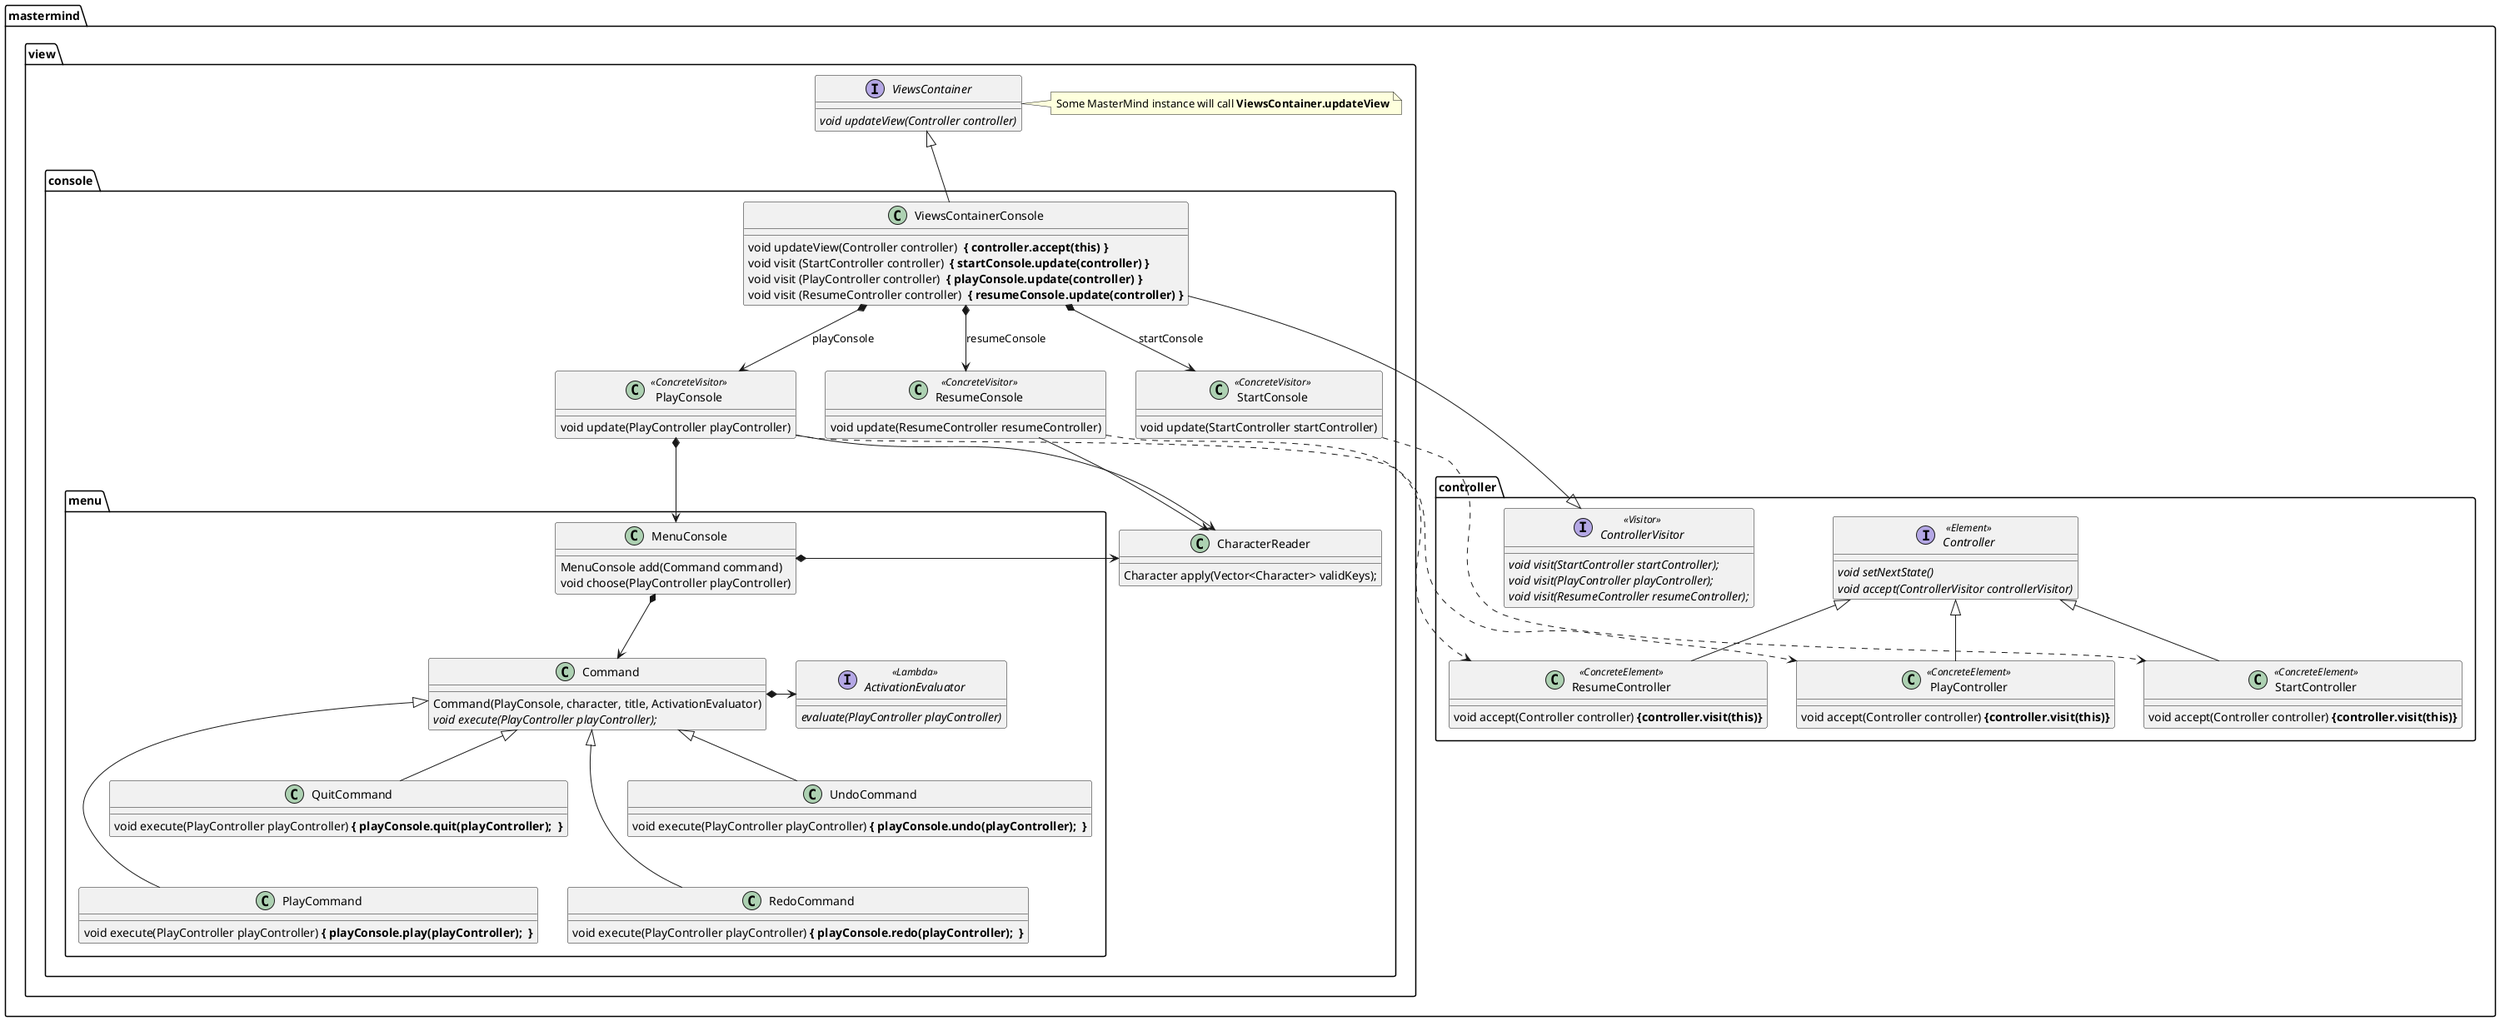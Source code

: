 @startuml

package mastermind.view {
interface ViewsContainer {
   {abstract} void updateView(Controller controller)
}
note right: Some MasterMind instance will call <b>ViewsContainer.updateView</b>
}

package mastermind.controller {
   interface Controller <<Element>>{
      {abstract} void setNextState()
      {abstract} void accept(ControllerVisitor controllerVisitor)
   }

   interface StartController <<ConcreteElement>>
   interface PlayController <<ConcreteElement>>
   interface ResumeController <<ConcreteElement>>

   Controller <|-- StartController
   Controller <|-- PlayController
   Controller <|-- ResumeController

   class StartController {
      void accept(Controller controller) <b>{controller.visit(this)}</b>
   }

   class PlayController {
      void accept(Controller controller) <b>{controller.visit(this)}</b>
   }

   class ResumeController {
      void accept(Controller controller) <b>{controller.visit(this)}</b>
   }

   interface ControllerVisitor <<Visitor>> {
      {abstract} void visit(StartController startController);
      {abstract} void visit(PlayController playController);
      {abstract} void visit(ResumeController resumeController);
   }
}

package mastermind.view.console {
   class CharacterReader {
       Character apply(Vector<Character> validKeys);
   }

   class ViewsContainerConsole {
       void updateView(Controller controller) <b> { controller.accept(this) }</b>
       void visit (StartController controller) <b> { startConsole.update(controller) }</b>
       void visit (PlayController controller) <b> { playConsole.update(controller) }</b>
       void visit (ResumeController controller) <b> { resumeConsole.update(controller) }</b>
   }

   class StartConsole <<ConcreteVisitor>> {
       void update(StartController startController)
   }
   class PlayConsole <<ConcreteVisitor>> {
       void update(PlayController playController)
   }
   class ResumeConsole <<ConcreteVisitor>> {
       void update(ResumeController resumeController)
   }

   namespace mastermind.view.console.menu {
      interface ActivationEvaluator <<Lambda>>{
         {abstract} evaluate(PlayController playController)
      }

      class MenuConsole {
         MenuConsole add(Command command)
         void choose(PlayController playController)
      }
      class Command {
         Command(PlayConsole, character, title, ActivationEvaluator)
         {abstract} void execute(PlayController playController);
      }

      MenuConsole *--> Command

      Command <|--- PlayCommand
      Command <|-- QuitCommand
      Command <|--- RedoCommand
      Command <|-- UndoCommand
      Command *-right-> ActivationEvaluator

      class PlayCommand {
         void execute(PlayController playController) <b>{ playConsole.play(playController);  }</b>
      }

      class QuitCommand {
         void execute(PlayController playController) <b>{ playConsole.quit(playController);  }</b>
      }

      class RedoCommand {
         void execute(PlayController playController) <b>{ playConsole.redo(playController);  }</b>
      }

      class UndoCommand {
         void execute(PlayController playController) <b>{ playConsole.undo(playController);  }</b>
      }
   }

   mastermind.view.console.menu.MenuConsole *-left-> CharacterReader

   PlayConsole *--> mastermind.view.console.menu.MenuConsole
}

ViewsContainer <|-- ViewsContainerConsole
ControllerVisitor <|-- ViewsContainerConsole

ViewsContainerConsole *--> StartConsole : startConsole
ViewsContainerConsole *--> PlayConsole : playConsole
ViewsContainerConsole *--> ResumeConsole : resumeConsole


PlayConsole --> CharacterReader
ResumeConsole --> CharacterReader

StartConsole -[dashed]--> StartController
PlayConsole -[dashed]--> PlayController
ResumeConsole -[dashed]--> ResumeController


@enduml




